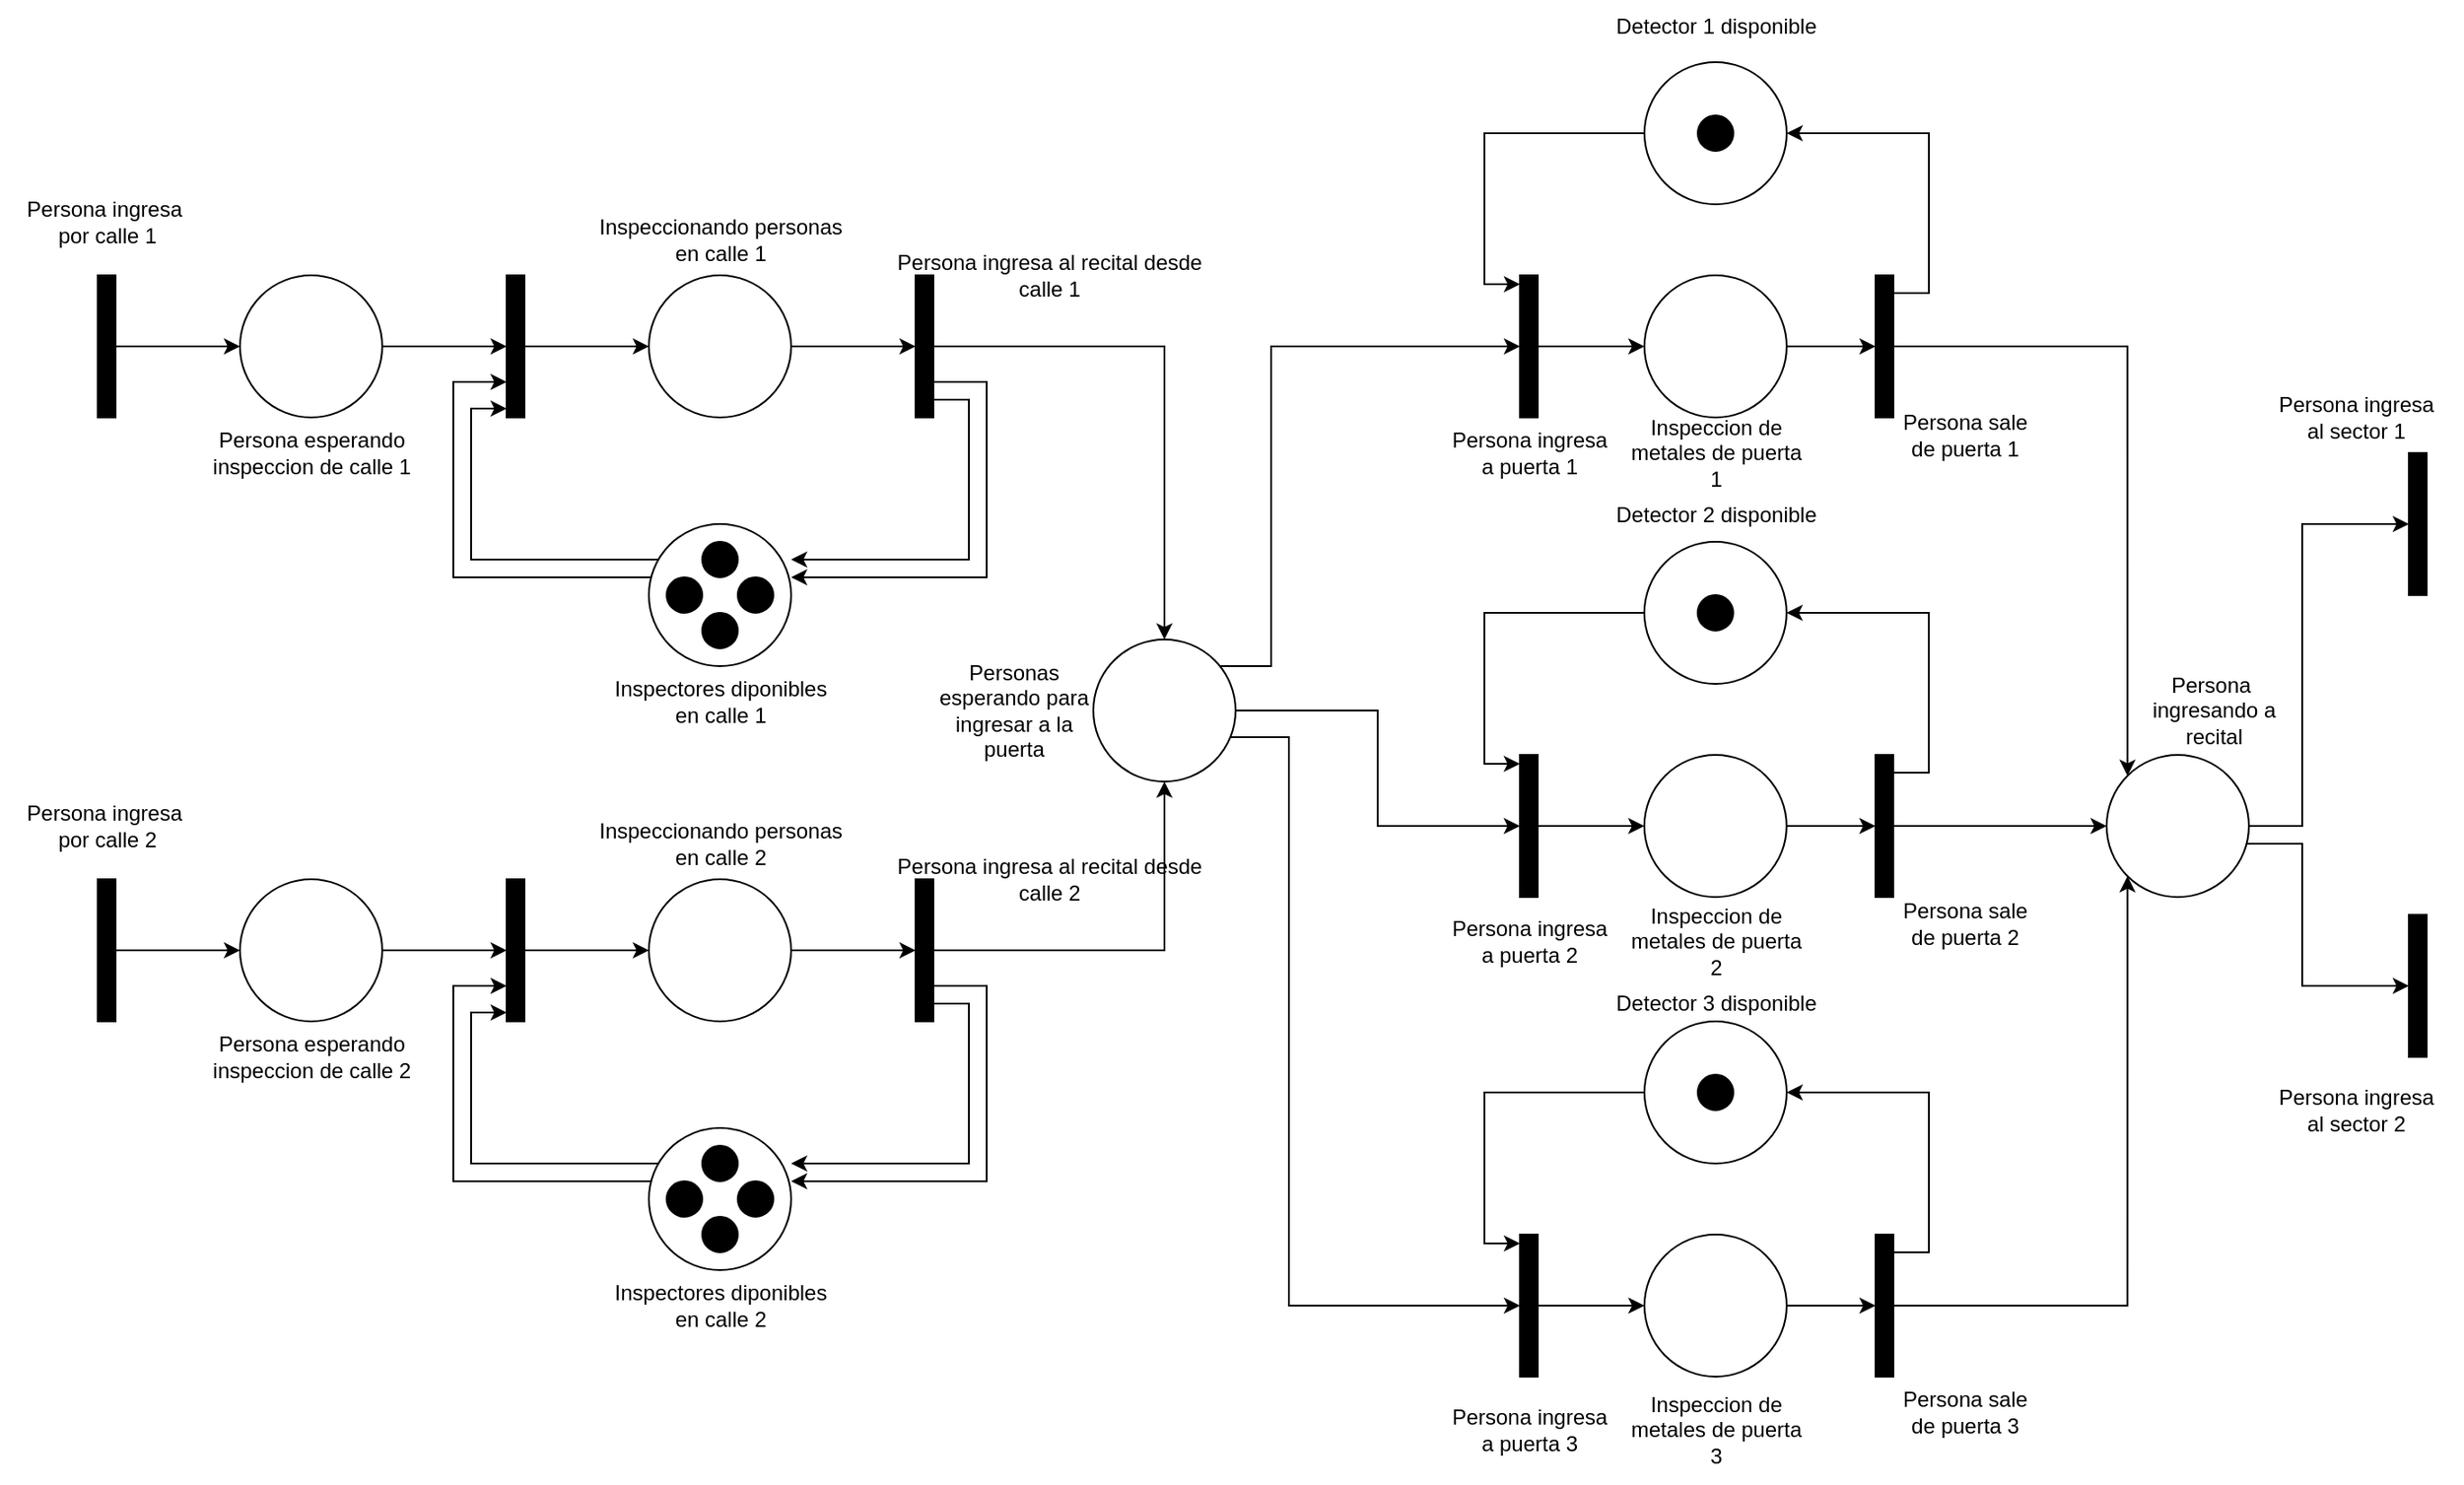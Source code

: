 <mxfile version="24.8.3">
  <diagram name="Page-1" id="CY1jq0GFaB96p1GY_FJx">
    <mxGraphModel dx="2049" dy="1036" grid="1" gridSize="10" guides="1" tooltips="1" connect="1" arrows="1" fold="1" page="1" pageScale="1" pageWidth="1400" pageHeight="850" math="0" shadow="0">
      <root>
        <mxCell id="0" />
        <mxCell id="1" parent="0" />
        <mxCell id="h_acLS0yPJgQxfZrvL9m-3" value="" style="edgeStyle=orthogonalEdgeStyle;rounded=0;orthogonalLoop=1;jettySize=auto;html=1;curved=0;" edge="1" parent="1" source="h_acLS0yPJgQxfZrvL9m-1" target="h_acLS0yPJgQxfZrvL9m-2">
          <mxGeometry relative="1" as="geometry" />
        </mxCell>
        <mxCell id="h_acLS0yPJgQxfZrvL9m-1" value="" style="html=1;points=[[0,0,0,0,5],[0,1,0,0,-5],[1,0,0,0,5],[1,1,0,0,-5]];perimeter=orthogonalPerimeter;outlineConnect=0;targetShapes=umlLifeline;portConstraint=eastwest;newEdgeStyle={&quot;curved&quot;:0,&quot;rounded&quot;:0};fillColor=#000000;" vertex="1" parent="1">
          <mxGeometry x="70" y="155" width="10" height="80" as="geometry" />
        </mxCell>
        <mxCell id="h_acLS0yPJgQxfZrvL9m-5" value="" style="edgeStyle=orthogonalEdgeStyle;rounded=0;orthogonalLoop=1;jettySize=auto;html=1;" edge="1" parent="1" source="h_acLS0yPJgQxfZrvL9m-2" target="h_acLS0yPJgQxfZrvL9m-4">
          <mxGeometry relative="1" as="geometry" />
        </mxCell>
        <mxCell id="h_acLS0yPJgQxfZrvL9m-2" value="" style="ellipse;whiteSpace=wrap;html=1;aspect=fixed;" vertex="1" parent="1">
          <mxGeometry x="150" y="155" width="80" height="80" as="geometry" />
        </mxCell>
        <mxCell id="h_acLS0yPJgQxfZrvL9m-7" value="" style="edgeStyle=orthogonalEdgeStyle;rounded=0;orthogonalLoop=1;jettySize=auto;html=1;curved=0;" edge="1" parent="1" source="h_acLS0yPJgQxfZrvL9m-4" target="h_acLS0yPJgQxfZrvL9m-6">
          <mxGeometry relative="1" as="geometry" />
        </mxCell>
        <mxCell id="h_acLS0yPJgQxfZrvL9m-4" value="" style="html=1;points=[[0,0,0,0,5],[0,1,0,0,-5],[1,0,0,0,5],[1,1,0,0,-5]];perimeter=orthogonalPerimeter;outlineConnect=0;targetShapes=umlLifeline;portConstraint=eastwest;newEdgeStyle={&quot;curved&quot;:0,&quot;rounded&quot;:0};fillColor=#000000;" vertex="1" parent="1">
          <mxGeometry x="300" y="155" width="10" height="80" as="geometry" />
        </mxCell>
        <mxCell id="h_acLS0yPJgQxfZrvL9m-9" value="" style="edgeStyle=orthogonalEdgeStyle;rounded=0;orthogonalLoop=1;jettySize=auto;html=1;" edge="1" parent="1" source="h_acLS0yPJgQxfZrvL9m-6" target="h_acLS0yPJgQxfZrvL9m-8">
          <mxGeometry relative="1" as="geometry" />
        </mxCell>
        <mxCell id="h_acLS0yPJgQxfZrvL9m-6" value="" style="ellipse;whiteSpace=wrap;html=1;aspect=fixed;" vertex="1" parent="1">
          <mxGeometry x="380" y="155" width="80" height="80" as="geometry" />
        </mxCell>
        <mxCell id="h_acLS0yPJgQxfZrvL9m-15" style="edgeStyle=orthogonalEdgeStyle;rounded=0;orthogonalLoop=1;jettySize=auto;html=1;curved=0;entryX=1;entryY=0.375;entryDx=0;entryDy=0;entryPerimeter=0;" edge="1" parent="1" source="h_acLS0yPJgQxfZrvL9m-8" target="h_acLS0yPJgQxfZrvL9m-10">
          <mxGeometry relative="1" as="geometry">
            <Array as="points">
              <mxPoint x="570" y="215" />
              <mxPoint x="570" y="325" />
            </Array>
          </mxGeometry>
        </mxCell>
        <mxCell id="h_acLS0yPJgQxfZrvL9m-16" style="edgeStyle=orthogonalEdgeStyle;rounded=0;orthogonalLoop=1;jettySize=auto;html=1;curved=0;" edge="1" parent="1" source="h_acLS0yPJgQxfZrvL9m-8">
          <mxGeometry relative="1" as="geometry">
            <mxPoint x="460" y="315" as="targetPoint" />
            <Array as="points">
              <mxPoint x="560" y="225" />
              <mxPoint x="560" y="315" />
              <mxPoint x="460" y="315" />
            </Array>
          </mxGeometry>
        </mxCell>
        <mxCell id="h_acLS0yPJgQxfZrvL9m-20" value="" style="edgeStyle=orthogonalEdgeStyle;rounded=0;orthogonalLoop=1;jettySize=auto;html=1;curved=0;" edge="1" parent="1" source="h_acLS0yPJgQxfZrvL9m-8" target="h_acLS0yPJgQxfZrvL9m-17">
          <mxGeometry relative="1" as="geometry" />
        </mxCell>
        <mxCell id="h_acLS0yPJgQxfZrvL9m-8" value="" style="html=1;points=[[0,0,0,0,5],[0,1,0,0,-5],[1,0,0,0,5],[1,1,0,0,-5]];perimeter=orthogonalPerimeter;outlineConnect=0;targetShapes=umlLifeline;portConstraint=eastwest;newEdgeStyle={&quot;curved&quot;:0,&quot;rounded&quot;:0};fillColor=#000000;" vertex="1" parent="1">
          <mxGeometry x="530" y="155" width="10" height="80" as="geometry" />
        </mxCell>
        <mxCell id="h_acLS0yPJgQxfZrvL9m-10" value="" style="ellipse;whiteSpace=wrap;html=1;aspect=fixed;" vertex="1" parent="1">
          <mxGeometry x="380" y="295" width="80" height="80" as="geometry" />
        </mxCell>
        <mxCell id="h_acLS0yPJgQxfZrvL9m-11" value="" style="ellipse;whiteSpace=wrap;html=1;aspect=fixed;fillColor=#000000;" vertex="1" parent="1">
          <mxGeometry x="390" y="325" width="20" height="20" as="geometry" />
        </mxCell>
        <mxCell id="h_acLS0yPJgQxfZrvL9m-12" value="" style="ellipse;whiteSpace=wrap;html=1;aspect=fixed;fillColor=#000000;" vertex="1" parent="1">
          <mxGeometry x="410" y="305" width="20" height="20" as="geometry" />
        </mxCell>
        <mxCell id="h_acLS0yPJgQxfZrvL9m-13" style="edgeStyle=orthogonalEdgeStyle;rounded=0;orthogonalLoop=1;jettySize=auto;html=1;entryX=0;entryY=1;entryDx=0;entryDy=-5;entryPerimeter=0;" edge="1" parent="1" source="h_acLS0yPJgQxfZrvL9m-10" target="h_acLS0yPJgQxfZrvL9m-4">
          <mxGeometry relative="1" as="geometry">
            <Array as="points">
              <mxPoint x="280" y="315" />
              <mxPoint x="280" y="230" />
            </Array>
          </mxGeometry>
        </mxCell>
        <mxCell id="h_acLS0yPJgQxfZrvL9m-14" style="edgeStyle=orthogonalEdgeStyle;rounded=0;orthogonalLoop=1;jettySize=auto;html=1;" edge="1" parent="1" source="h_acLS0yPJgQxfZrvL9m-10">
          <mxGeometry relative="1" as="geometry">
            <mxPoint x="300" y="215" as="targetPoint" />
            <Array as="points">
              <mxPoint x="270" y="325" />
              <mxPoint x="270" y="215" />
            </Array>
          </mxGeometry>
        </mxCell>
        <mxCell id="h_acLS0yPJgQxfZrvL9m-83" style="edgeStyle=orthogonalEdgeStyle;rounded=0;orthogonalLoop=1;jettySize=auto;html=1;" edge="1" parent="1" source="h_acLS0yPJgQxfZrvL9m-17" target="h_acLS0yPJgQxfZrvL9m-35">
          <mxGeometry relative="1" as="geometry" />
        </mxCell>
        <mxCell id="h_acLS0yPJgQxfZrvL9m-84" style="edgeStyle=orthogonalEdgeStyle;rounded=0;orthogonalLoop=1;jettySize=auto;html=1;" edge="1" parent="1" source="h_acLS0yPJgQxfZrvL9m-17" target="h_acLS0yPJgQxfZrvL9m-21">
          <mxGeometry relative="1" as="geometry">
            <Array as="points">
              <mxPoint x="730" y="375" />
              <mxPoint x="730" y="195" />
            </Array>
          </mxGeometry>
        </mxCell>
        <mxCell id="h_acLS0yPJgQxfZrvL9m-85" style="edgeStyle=orthogonalEdgeStyle;rounded=0;orthogonalLoop=1;jettySize=auto;html=1;" edge="1" parent="1" source="h_acLS0yPJgQxfZrvL9m-17" target="h_acLS0yPJgQxfZrvL9m-44">
          <mxGeometry relative="1" as="geometry">
            <Array as="points">
              <mxPoint x="740" y="415" />
              <mxPoint x="740" y="735" />
            </Array>
          </mxGeometry>
        </mxCell>
        <mxCell id="h_acLS0yPJgQxfZrvL9m-17" value="" style="ellipse;whiteSpace=wrap;html=1;aspect=fixed;" vertex="1" parent="1">
          <mxGeometry x="630" y="360" width="80" height="80" as="geometry" />
        </mxCell>
        <mxCell id="h_acLS0yPJgQxfZrvL9m-18" value="" style="ellipse;whiteSpace=wrap;html=1;aspect=fixed;fillColor=#000000;" vertex="1" parent="1">
          <mxGeometry x="430" y="325" width="20" height="20" as="geometry" />
        </mxCell>
        <mxCell id="h_acLS0yPJgQxfZrvL9m-19" value="" style="ellipse;whiteSpace=wrap;html=1;aspect=fixed;fillColor=#000000;" vertex="1" parent="1">
          <mxGeometry x="410" y="345" width="20" height="20" as="geometry" />
        </mxCell>
        <mxCell id="h_acLS0yPJgQxfZrvL9m-27" value="" style="edgeStyle=orthogonalEdgeStyle;rounded=0;orthogonalLoop=1;jettySize=auto;html=1;curved=0;" edge="1" parent="1" source="h_acLS0yPJgQxfZrvL9m-21" target="h_acLS0yPJgQxfZrvL9m-26">
          <mxGeometry relative="1" as="geometry" />
        </mxCell>
        <mxCell id="h_acLS0yPJgQxfZrvL9m-21" value="" style="html=1;points=[[0,0,0,0,5],[0,1,0,0,-5],[1,0,0,0,5],[1,1,0,0,-5]];perimeter=orthogonalPerimeter;outlineConnect=0;targetShapes=umlLifeline;portConstraint=eastwest;newEdgeStyle={&quot;curved&quot;:0,&quot;rounded&quot;:0};fillColor=#000000;" vertex="1" parent="1">
          <mxGeometry x="870" y="155" width="10" height="80" as="geometry" />
        </mxCell>
        <mxCell id="h_acLS0yPJgQxfZrvL9m-31" value="" style="edgeStyle=orthogonalEdgeStyle;rounded=0;orthogonalLoop=1;jettySize=auto;html=1;" edge="1" parent="1" source="h_acLS0yPJgQxfZrvL9m-26" target="h_acLS0yPJgQxfZrvL9m-30">
          <mxGeometry relative="1" as="geometry" />
        </mxCell>
        <mxCell id="h_acLS0yPJgQxfZrvL9m-26" value="" style="ellipse;whiteSpace=wrap;html=1;aspect=fixed;" vertex="1" parent="1">
          <mxGeometry x="940" y="155" width="80" height="80" as="geometry" />
        </mxCell>
        <mxCell id="h_acLS0yPJgQxfZrvL9m-28" value="" style="ellipse;whiteSpace=wrap;html=1;aspect=fixed;" vertex="1" parent="1">
          <mxGeometry x="940" y="35" width="80" height="80" as="geometry" />
        </mxCell>
        <mxCell id="h_acLS0yPJgQxfZrvL9m-29" value="" style="ellipse;whiteSpace=wrap;html=1;aspect=fixed;fillColor=#000000;" vertex="1" parent="1">
          <mxGeometry x="970" y="65" width="20" height="20" as="geometry" />
        </mxCell>
        <mxCell id="h_acLS0yPJgQxfZrvL9m-32" style="edgeStyle=orthogonalEdgeStyle;rounded=0;orthogonalLoop=1;jettySize=auto;html=1;curved=0;entryX=1;entryY=0.5;entryDx=0;entryDy=0;" edge="1" parent="1" source="h_acLS0yPJgQxfZrvL9m-30" target="h_acLS0yPJgQxfZrvL9m-28">
          <mxGeometry relative="1" as="geometry">
            <Array as="points">
              <mxPoint x="1100" y="165" />
              <mxPoint x="1100" y="75" />
            </Array>
          </mxGeometry>
        </mxCell>
        <mxCell id="h_acLS0yPJgQxfZrvL9m-57" style="edgeStyle=orthogonalEdgeStyle;rounded=0;orthogonalLoop=1;jettySize=auto;html=1;curved=0;entryX=0;entryY=0;entryDx=0;entryDy=0;" edge="1" parent="1" source="h_acLS0yPJgQxfZrvL9m-30" target="h_acLS0yPJgQxfZrvL9m-52">
          <mxGeometry relative="1" as="geometry" />
        </mxCell>
        <mxCell id="h_acLS0yPJgQxfZrvL9m-30" value="" style="html=1;points=[[0,0,0,0,5],[0,1,0,0,-5],[1,0,0,0,5],[1,1,0,0,-5]];perimeter=orthogonalPerimeter;outlineConnect=0;targetShapes=umlLifeline;portConstraint=eastwest;newEdgeStyle={&quot;curved&quot;:0,&quot;rounded&quot;:0};fillColor=#000000;" vertex="1" parent="1">
          <mxGeometry x="1070" y="155" width="10" height="80" as="geometry" />
        </mxCell>
        <mxCell id="h_acLS0yPJgQxfZrvL9m-33" style="edgeStyle=orthogonalEdgeStyle;rounded=0;orthogonalLoop=1;jettySize=auto;html=1;entryX=0;entryY=0;entryDx=0;entryDy=5;entryPerimeter=0;" edge="1" parent="1" source="h_acLS0yPJgQxfZrvL9m-28" target="h_acLS0yPJgQxfZrvL9m-21">
          <mxGeometry relative="1" as="geometry">
            <Array as="points">
              <mxPoint x="850" y="75" />
              <mxPoint x="850" y="160" />
            </Array>
          </mxGeometry>
        </mxCell>
        <mxCell id="h_acLS0yPJgQxfZrvL9m-34" value="" style="edgeStyle=orthogonalEdgeStyle;rounded=0;orthogonalLoop=1;jettySize=auto;html=1;curved=0;" edge="1" parent="1" source="h_acLS0yPJgQxfZrvL9m-35" target="h_acLS0yPJgQxfZrvL9m-37">
          <mxGeometry relative="1" as="geometry" />
        </mxCell>
        <mxCell id="h_acLS0yPJgQxfZrvL9m-35" value="" style="html=1;points=[[0,0,0,0,5],[0,1,0,0,-5],[1,0,0,0,5],[1,1,0,0,-5]];perimeter=orthogonalPerimeter;outlineConnect=0;targetShapes=umlLifeline;portConstraint=eastwest;newEdgeStyle={&quot;curved&quot;:0,&quot;rounded&quot;:0};fillColor=#000000;" vertex="1" parent="1">
          <mxGeometry x="869.94" y="425" width="10" height="80" as="geometry" />
        </mxCell>
        <mxCell id="h_acLS0yPJgQxfZrvL9m-36" value="" style="edgeStyle=orthogonalEdgeStyle;rounded=0;orthogonalLoop=1;jettySize=auto;html=1;" edge="1" parent="1" source="h_acLS0yPJgQxfZrvL9m-37" target="h_acLS0yPJgQxfZrvL9m-41">
          <mxGeometry relative="1" as="geometry" />
        </mxCell>
        <mxCell id="h_acLS0yPJgQxfZrvL9m-37" value="" style="ellipse;whiteSpace=wrap;html=1;aspect=fixed;" vertex="1" parent="1">
          <mxGeometry x="939.94" y="425" width="80" height="80" as="geometry" />
        </mxCell>
        <mxCell id="h_acLS0yPJgQxfZrvL9m-38" value="" style="ellipse;whiteSpace=wrap;html=1;aspect=fixed;" vertex="1" parent="1">
          <mxGeometry x="939.94" y="305" width="80" height="80" as="geometry" />
        </mxCell>
        <mxCell id="h_acLS0yPJgQxfZrvL9m-39" value="" style="ellipse;whiteSpace=wrap;html=1;aspect=fixed;fillColor=#000000;" vertex="1" parent="1">
          <mxGeometry x="969.94" y="335" width="20" height="20" as="geometry" />
        </mxCell>
        <mxCell id="h_acLS0yPJgQxfZrvL9m-40" style="edgeStyle=orthogonalEdgeStyle;rounded=0;orthogonalLoop=1;jettySize=auto;html=1;curved=0;entryX=1;entryY=0.5;entryDx=0;entryDy=0;" edge="1" parent="1" source="h_acLS0yPJgQxfZrvL9m-41" target="h_acLS0yPJgQxfZrvL9m-38">
          <mxGeometry relative="1" as="geometry">
            <Array as="points">
              <mxPoint x="1099.94" y="435" />
              <mxPoint x="1099.94" y="345" />
            </Array>
          </mxGeometry>
        </mxCell>
        <mxCell id="h_acLS0yPJgQxfZrvL9m-55" style="edgeStyle=orthogonalEdgeStyle;rounded=0;orthogonalLoop=1;jettySize=auto;html=1;curved=0;entryX=0;entryY=0.5;entryDx=0;entryDy=0;" edge="1" parent="1" source="h_acLS0yPJgQxfZrvL9m-41" target="h_acLS0yPJgQxfZrvL9m-52">
          <mxGeometry relative="1" as="geometry" />
        </mxCell>
        <mxCell id="h_acLS0yPJgQxfZrvL9m-41" value="" style="html=1;points=[[0,0,0,0,5],[0,1,0,0,-5],[1,0,0,0,5],[1,1,0,0,-5]];perimeter=orthogonalPerimeter;outlineConnect=0;targetShapes=umlLifeline;portConstraint=eastwest;newEdgeStyle={&quot;curved&quot;:0,&quot;rounded&quot;:0};fillColor=#000000;" vertex="1" parent="1">
          <mxGeometry x="1069.94" y="425" width="10" height="80" as="geometry" />
        </mxCell>
        <mxCell id="h_acLS0yPJgQxfZrvL9m-42" style="edgeStyle=orthogonalEdgeStyle;rounded=0;orthogonalLoop=1;jettySize=auto;html=1;entryX=0;entryY=0;entryDx=0;entryDy=5;entryPerimeter=0;" edge="1" parent="1" source="h_acLS0yPJgQxfZrvL9m-38" target="h_acLS0yPJgQxfZrvL9m-35">
          <mxGeometry relative="1" as="geometry">
            <Array as="points">
              <mxPoint x="849.94" y="345" />
              <mxPoint x="849.94" y="430" />
            </Array>
          </mxGeometry>
        </mxCell>
        <mxCell id="h_acLS0yPJgQxfZrvL9m-43" value="" style="edgeStyle=orthogonalEdgeStyle;rounded=0;orthogonalLoop=1;jettySize=auto;html=1;curved=0;" edge="1" parent="1" source="h_acLS0yPJgQxfZrvL9m-44" target="h_acLS0yPJgQxfZrvL9m-46">
          <mxGeometry relative="1" as="geometry" />
        </mxCell>
        <mxCell id="h_acLS0yPJgQxfZrvL9m-44" value="" style="html=1;points=[[0,0,0,0,5],[0,1,0,0,-5],[1,0,0,0,5],[1,1,0,0,-5]];perimeter=orthogonalPerimeter;outlineConnect=0;targetShapes=umlLifeline;portConstraint=eastwest;newEdgeStyle={&quot;curved&quot;:0,&quot;rounded&quot;:0};fillColor=#000000;" vertex="1" parent="1">
          <mxGeometry x="870" y="695" width="10" height="80" as="geometry" />
        </mxCell>
        <mxCell id="h_acLS0yPJgQxfZrvL9m-45" value="" style="edgeStyle=orthogonalEdgeStyle;rounded=0;orthogonalLoop=1;jettySize=auto;html=1;" edge="1" parent="1" source="h_acLS0yPJgQxfZrvL9m-46" target="h_acLS0yPJgQxfZrvL9m-50">
          <mxGeometry relative="1" as="geometry" />
        </mxCell>
        <mxCell id="h_acLS0yPJgQxfZrvL9m-46" value="" style="ellipse;whiteSpace=wrap;html=1;aspect=fixed;" vertex="1" parent="1">
          <mxGeometry x="940" y="695" width="80" height="80" as="geometry" />
        </mxCell>
        <mxCell id="h_acLS0yPJgQxfZrvL9m-47" value="" style="ellipse;whiteSpace=wrap;html=1;aspect=fixed;" vertex="1" parent="1">
          <mxGeometry x="940" y="575" width="80" height="80" as="geometry" />
        </mxCell>
        <mxCell id="h_acLS0yPJgQxfZrvL9m-48" value="" style="ellipse;whiteSpace=wrap;html=1;aspect=fixed;fillColor=#000000;" vertex="1" parent="1">
          <mxGeometry x="970" y="605" width="20" height="20" as="geometry" />
        </mxCell>
        <mxCell id="h_acLS0yPJgQxfZrvL9m-49" style="edgeStyle=orthogonalEdgeStyle;rounded=0;orthogonalLoop=1;jettySize=auto;html=1;curved=0;entryX=1;entryY=0.5;entryDx=0;entryDy=0;" edge="1" parent="1" source="h_acLS0yPJgQxfZrvL9m-50" target="h_acLS0yPJgQxfZrvL9m-47">
          <mxGeometry relative="1" as="geometry">
            <Array as="points">
              <mxPoint x="1100" y="705" />
              <mxPoint x="1100" y="615" />
            </Array>
          </mxGeometry>
        </mxCell>
        <mxCell id="h_acLS0yPJgQxfZrvL9m-56" style="edgeStyle=orthogonalEdgeStyle;rounded=0;orthogonalLoop=1;jettySize=auto;html=1;curved=0;entryX=0;entryY=1;entryDx=0;entryDy=0;" edge="1" parent="1" source="h_acLS0yPJgQxfZrvL9m-50" target="h_acLS0yPJgQxfZrvL9m-52">
          <mxGeometry relative="1" as="geometry" />
        </mxCell>
        <mxCell id="h_acLS0yPJgQxfZrvL9m-50" value="" style="html=1;points=[[0,0,0,0,5],[0,1,0,0,-5],[1,0,0,0,5],[1,1,0,0,-5]];perimeter=orthogonalPerimeter;outlineConnect=0;targetShapes=umlLifeline;portConstraint=eastwest;newEdgeStyle={&quot;curved&quot;:0,&quot;rounded&quot;:0};fillColor=#000000;" vertex="1" parent="1">
          <mxGeometry x="1070" y="695" width="10" height="80" as="geometry" />
        </mxCell>
        <mxCell id="h_acLS0yPJgQxfZrvL9m-51" style="edgeStyle=orthogonalEdgeStyle;rounded=0;orthogonalLoop=1;jettySize=auto;html=1;entryX=0;entryY=0;entryDx=0;entryDy=5;entryPerimeter=0;" edge="1" parent="1" source="h_acLS0yPJgQxfZrvL9m-47" target="h_acLS0yPJgQxfZrvL9m-44">
          <mxGeometry relative="1" as="geometry">
            <Array as="points">
              <mxPoint x="850" y="615" />
              <mxPoint x="850" y="700" />
            </Array>
          </mxGeometry>
        </mxCell>
        <mxCell id="h_acLS0yPJgQxfZrvL9m-86" style="edgeStyle=orthogonalEdgeStyle;rounded=0;orthogonalLoop=1;jettySize=auto;html=1;" edge="1" parent="1" source="h_acLS0yPJgQxfZrvL9m-52" target="h_acLS0yPJgQxfZrvL9m-53">
          <mxGeometry relative="1" as="geometry">
            <Array as="points">
              <mxPoint x="1310" y="475" />
              <mxPoint x="1310" y="555" />
            </Array>
          </mxGeometry>
        </mxCell>
        <mxCell id="h_acLS0yPJgQxfZrvL9m-88" style="edgeStyle=orthogonalEdgeStyle;rounded=0;orthogonalLoop=1;jettySize=auto;html=1;" edge="1" parent="1" source="h_acLS0yPJgQxfZrvL9m-52" target="h_acLS0yPJgQxfZrvL9m-54">
          <mxGeometry relative="1" as="geometry">
            <Array as="points">
              <mxPoint x="1310" y="465" />
              <mxPoint x="1310" y="295" />
            </Array>
          </mxGeometry>
        </mxCell>
        <mxCell id="h_acLS0yPJgQxfZrvL9m-52" value="" style="ellipse;whiteSpace=wrap;html=1;aspect=fixed;" vertex="1" parent="1">
          <mxGeometry x="1200" y="425" width="80" height="80" as="geometry" />
        </mxCell>
        <mxCell id="h_acLS0yPJgQxfZrvL9m-53" value="" style="html=1;points=[[0,0,0,0,5],[0,1,0,0,-5],[1,0,0,0,5],[1,1,0,0,-5]];perimeter=orthogonalPerimeter;outlineConnect=0;targetShapes=umlLifeline;portConstraint=eastwest;newEdgeStyle={&quot;curved&quot;:0,&quot;rounded&quot;:0};fillColor=#000000;" vertex="1" parent="1">
          <mxGeometry x="1370" y="515" width="10" height="80" as="geometry" />
        </mxCell>
        <mxCell id="h_acLS0yPJgQxfZrvL9m-54" value="" style="html=1;points=[[0,0,0,0,5],[0,1,0,0,-5],[1,0,0,0,5],[1,1,0,0,-5]];perimeter=orthogonalPerimeter;outlineConnect=0;targetShapes=umlLifeline;portConstraint=eastwest;newEdgeStyle={&quot;curved&quot;:0,&quot;rounded&quot;:0};fillColor=#000000;" vertex="1" parent="1">
          <mxGeometry x="1370" y="255" width="10" height="80" as="geometry" />
        </mxCell>
        <mxCell id="h_acLS0yPJgQxfZrvL9m-60" value="" style="edgeStyle=orthogonalEdgeStyle;rounded=0;orthogonalLoop=1;jettySize=auto;html=1;curved=0;" edge="1" source="h_acLS0yPJgQxfZrvL9m-61" target="h_acLS0yPJgQxfZrvL9m-63" parent="1">
          <mxGeometry relative="1" as="geometry" />
        </mxCell>
        <mxCell id="h_acLS0yPJgQxfZrvL9m-61" value="" style="html=1;points=[[0,0,0,0,5],[0,1,0,0,-5],[1,0,0,0,5],[1,1,0,0,-5]];perimeter=orthogonalPerimeter;outlineConnect=0;targetShapes=umlLifeline;portConstraint=eastwest;newEdgeStyle={&quot;curved&quot;:0,&quot;rounded&quot;:0};fillColor=#000000;" vertex="1" parent="1">
          <mxGeometry x="70" y="495" width="10" height="80" as="geometry" />
        </mxCell>
        <mxCell id="h_acLS0yPJgQxfZrvL9m-62" value="" style="edgeStyle=orthogonalEdgeStyle;rounded=0;orthogonalLoop=1;jettySize=auto;html=1;" edge="1" source="h_acLS0yPJgQxfZrvL9m-63" target="h_acLS0yPJgQxfZrvL9m-65" parent="1">
          <mxGeometry relative="1" as="geometry" />
        </mxCell>
        <mxCell id="h_acLS0yPJgQxfZrvL9m-63" value="" style="ellipse;whiteSpace=wrap;html=1;aspect=fixed;" vertex="1" parent="1">
          <mxGeometry x="150" y="495" width="80" height="80" as="geometry" />
        </mxCell>
        <mxCell id="h_acLS0yPJgQxfZrvL9m-64" value="" style="edgeStyle=orthogonalEdgeStyle;rounded=0;orthogonalLoop=1;jettySize=auto;html=1;curved=0;" edge="1" source="h_acLS0yPJgQxfZrvL9m-65" target="h_acLS0yPJgQxfZrvL9m-67" parent="1">
          <mxGeometry relative="1" as="geometry" />
        </mxCell>
        <mxCell id="h_acLS0yPJgQxfZrvL9m-65" value="" style="html=1;points=[[0,0,0,0,5],[0,1,0,0,-5],[1,0,0,0,5],[1,1,0,0,-5]];perimeter=orthogonalPerimeter;outlineConnect=0;targetShapes=umlLifeline;portConstraint=eastwest;newEdgeStyle={&quot;curved&quot;:0,&quot;rounded&quot;:0};fillColor=#000000;" vertex="1" parent="1">
          <mxGeometry x="300" y="495" width="10" height="80" as="geometry" />
        </mxCell>
        <mxCell id="h_acLS0yPJgQxfZrvL9m-66" value="" style="edgeStyle=orthogonalEdgeStyle;rounded=0;orthogonalLoop=1;jettySize=auto;html=1;" edge="1" source="h_acLS0yPJgQxfZrvL9m-67" target="h_acLS0yPJgQxfZrvL9m-71" parent="1">
          <mxGeometry relative="1" as="geometry" />
        </mxCell>
        <mxCell id="h_acLS0yPJgQxfZrvL9m-67" value="" style="ellipse;whiteSpace=wrap;html=1;aspect=fixed;" vertex="1" parent="1">
          <mxGeometry x="380" y="495" width="80" height="80" as="geometry" />
        </mxCell>
        <mxCell id="h_acLS0yPJgQxfZrvL9m-68" style="edgeStyle=orthogonalEdgeStyle;rounded=0;orthogonalLoop=1;jettySize=auto;html=1;curved=0;entryX=1;entryY=0.375;entryDx=0;entryDy=0;entryPerimeter=0;" edge="1" source="h_acLS0yPJgQxfZrvL9m-71" target="h_acLS0yPJgQxfZrvL9m-72" parent="1">
          <mxGeometry relative="1" as="geometry">
            <Array as="points">
              <mxPoint x="570" y="555" />
              <mxPoint x="570" y="665" />
            </Array>
          </mxGeometry>
        </mxCell>
        <mxCell id="h_acLS0yPJgQxfZrvL9m-69" style="edgeStyle=orthogonalEdgeStyle;rounded=0;orthogonalLoop=1;jettySize=auto;html=1;curved=0;" edge="1" source="h_acLS0yPJgQxfZrvL9m-71" parent="1">
          <mxGeometry relative="1" as="geometry">
            <mxPoint x="460" y="655" as="targetPoint" />
            <Array as="points">
              <mxPoint x="560" y="565" />
              <mxPoint x="560" y="655" />
              <mxPoint x="460" y="655" />
            </Array>
          </mxGeometry>
        </mxCell>
        <mxCell id="h_acLS0yPJgQxfZrvL9m-70" value="" style="edgeStyle=orthogonalEdgeStyle;rounded=0;orthogonalLoop=1;jettySize=auto;html=1;curved=0;entryX=0.5;entryY=1;entryDx=0;entryDy=0;" edge="1" source="h_acLS0yPJgQxfZrvL9m-71" target="h_acLS0yPJgQxfZrvL9m-17" parent="1">
          <mxGeometry relative="1" as="geometry">
            <mxPoint x="610" y="535" as="targetPoint" />
          </mxGeometry>
        </mxCell>
        <mxCell id="h_acLS0yPJgQxfZrvL9m-71" value="" style="html=1;points=[[0,0,0,0,5],[0,1,0,0,-5],[1,0,0,0,5],[1,1,0,0,-5]];perimeter=orthogonalPerimeter;outlineConnect=0;targetShapes=umlLifeline;portConstraint=eastwest;newEdgeStyle={&quot;curved&quot;:0,&quot;rounded&quot;:0};fillColor=#000000;" vertex="1" parent="1">
          <mxGeometry x="530" y="495" width="10" height="80" as="geometry" />
        </mxCell>
        <mxCell id="h_acLS0yPJgQxfZrvL9m-72" value="" style="ellipse;whiteSpace=wrap;html=1;aspect=fixed;" vertex="1" parent="1">
          <mxGeometry x="380" y="635" width="80" height="80" as="geometry" />
        </mxCell>
        <mxCell id="h_acLS0yPJgQxfZrvL9m-73" value="" style="ellipse;whiteSpace=wrap;html=1;aspect=fixed;fillColor=#000000;" vertex="1" parent="1">
          <mxGeometry x="390" y="665" width="20" height="20" as="geometry" />
        </mxCell>
        <mxCell id="h_acLS0yPJgQxfZrvL9m-74" value="" style="ellipse;whiteSpace=wrap;html=1;aspect=fixed;fillColor=#000000;" vertex="1" parent="1">
          <mxGeometry x="410" y="645" width="20" height="20" as="geometry" />
        </mxCell>
        <mxCell id="h_acLS0yPJgQxfZrvL9m-75" style="edgeStyle=orthogonalEdgeStyle;rounded=0;orthogonalLoop=1;jettySize=auto;html=1;entryX=0;entryY=1;entryDx=0;entryDy=-5;entryPerimeter=0;" edge="1" source="h_acLS0yPJgQxfZrvL9m-72" target="h_acLS0yPJgQxfZrvL9m-65" parent="1">
          <mxGeometry relative="1" as="geometry">
            <Array as="points">
              <mxPoint x="280" y="655" />
              <mxPoint x="280" y="570" />
            </Array>
          </mxGeometry>
        </mxCell>
        <mxCell id="h_acLS0yPJgQxfZrvL9m-76" style="edgeStyle=orthogonalEdgeStyle;rounded=0;orthogonalLoop=1;jettySize=auto;html=1;" edge="1" source="h_acLS0yPJgQxfZrvL9m-72" parent="1">
          <mxGeometry relative="1" as="geometry">
            <mxPoint x="300" y="555" as="targetPoint" />
            <Array as="points">
              <mxPoint x="270" y="665" />
              <mxPoint x="270" y="555" />
            </Array>
          </mxGeometry>
        </mxCell>
        <mxCell id="h_acLS0yPJgQxfZrvL9m-78" value="" style="ellipse;whiteSpace=wrap;html=1;aspect=fixed;fillColor=#000000;" vertex="1" parent="1">
          <mxGeometry x="430" y="665" width="20" height="20" as="geometry" />
        </mxCell>
        <mxCell id="h_acLS0yPJgQxfZrvL9m-79" value="" style="ellipse;whiteSpace=wrap;html=1;aspect=fixed;fillColor=#000000;" vertex="1" parent="1">
          <mxGeometry x="410" y="685" width="20" height="20" as="geometry" />
        </mxCell>
        <mxCell id="h_acLS0yPJgQxfZrvL9m-89" value="&lt;div&gt;Persona ingresa&amp;nbsp;&lt;/div&gt;&lt;div&gt;por calle 1&lt;br&gt;&lt;/div&gt;" style="text;html=1;align=center;verticalAlign=middle;resizable=0;points=[];autosize=1;strokeColor=none;fillColor=none;" vertex="1" parent="1">
          <mxGeometry x="15" y="105" width="120" height="40" as="geometry" />
        </mxCell>
        <mxCell id="h_acLS0yPJgQxfZrvL9m-90" value="&lt;div&gt;Persona esperando&lt;/div&gt;&lt;div&gt;inspeccion de calle 1&lt;br&gt;&lt;/div&gt;" style="text;html=1;align=center;verticalAlign=middle;resizable=0;points=[];autosize=1;strokeColor=none;fillColor=none;" vertex="1" parent="1">
          <mxGeometry x="120" y="235" width="140" height="40" as="geometry" />
        </mxCell>
        <mxCell id="h_acLS0yPJgQxfZrvL9m-91" value="&lt;div&gt;Inspectores diponibles&lt;/div&gt;&lt;div&gt;en calle 1&lt;br&gt;&lt;/div&gt;" style="text;html=1;align=center;verticalAlign=middle;resizable=0;points=[];autosize=1;strokeColor=none;fillColor=none;" vertex="1" parent="1">
          <mxGeometry x="345" y="375" width="150" height="40" as="geometry" />
        </mxCell>
        <mxCell id="h_acLS0yPJgQxfZrvL9m-92" value="&lt;div&gt;Inspeccionando personas&lt;/div&gt;&lt;div&gt;en calle 1&lt;br&gt;&lt;/div&gt;" style="text;html=1;align=center;verticalAlign=middle;resizable=0;points=[];autosize=1;strokeColor=none;fillColor=none;" vertex="1" parent="1">
          <mxGeometry x="335" y="115" width="170" height="40" as="geometry" />
        </mxCell>
        <mxCell id="h_acLS0yPJgQxfZrvL9m-93" value="&lt;div&gt;Persona ingresa al recital desde&lt;/div&gt;&lt;div&gt;calle 1&lt;br&gt;&lt;/div&gt;" style="text;html=1;align=center;verticalAlign=middle;resizable=0;points=[];autosize=1;strokeColor=none;fillColor=none;" vertex="1" parent="1">
          <mxGeometry x="505" y="135" width="200" height="40" as="geometry" />
        </mxCell>
        <mxCell id="h_acLS0yPJgQxfZrvL9m-94" value="&lt;div&gt;Persona ingresa&amp;nbsp;&lt;/div&gt;&lt;div&gt;por calle 2&lt;br&gt;&lt;/div&gt;" style="text;html=1;align=center;verticalAlign=middle;resizable=0;points=[];autosize=1;strokeColor=none;fillColor=none;" vertex="1" parent="1">
          <mxGeometry x="15" y="445" width="120" height="40" as="geometry" />
        </mxCell>
        <mxCell id="h_acLS0yPJgQxfZrvL9m-95" value="&lt;div&gt;Persona esperando&lt;/div&gt;&lt;div&gt;inspeccion de calle 2&lt;br&gt;&lt;/div&gt;" style="text;html=1;align=center;verticalAlign=middle;resizable=0;points=[];autosize=1;strokeColor=none;fillColor=none;" vertex="1" parent="1">
          <mxGeometry x="120" y="575" width="140" height="40" as="geometry" />
        </mxCell>
        <mxCell id="h_acLS0yPJgQxfZrvL9m-96" value="&lt;div&gt;Inspectores diponibles&lt;/div&gt;&lt;div&gt;en calle 2&lt;br&gt;&lt;/div&gt;" style="text;html=1;align=center;verticalAlign=middle;resizable=0;points=[];autosize=1;strokeColor=none;fillColor=none;" vertex="1" parent="1">
          <mxGeometry x="345" y="715" width="150" height="40" as="geometry" />
        </mxCell>
        <mxCell id="h_acLS0yPJgQxfZrvL9m-97" value="&lt;div&gt;Inspeccionando personas&lt;/div&gt;&lt;div&gt;en calle 2&lt;br&gt;&lt;/div&gt;" style="text;html=1;align=center;verticalAlign=middle;resizable=0;points=[];autosize=1;strokeColor=none;fillColor=none;" vertex="1" parent="1">
          <mxGeometry x="335" y="455" width="170" height="40" as="geometry" />
        </mxCell>
        <mxCell id="h_acLS0yPJgQxfZrvL9m-98" value="&lt;div&gt;Persona ingresa al recital desde&lt;/div&gt;&lt;div&gt;calle 2&lt;br&gt;&lt;/div&gt;" style="text;html=1;align=center;verticalAlign=middle;resizable=0;points=[];autosize=1;strokeColor=none;fillColor=none;" vertex="1" parent="1">
          <mxGeometry x="505" y="475" width="200" height="40" as="geometry" />
        </mxCell>
        <mxCell id="h_acLS0yPJgQxfZrvL9m-99" value="&lt;div&gt;Personas&lt;/div&gt;&lt;div&gt;esperando para&lt;/div&gt;&lt;div&gt;ingresar a la&lt;/div&gt;&lt;div&gt;puerta&lt;br&gt;&lt;/div&gt;" style="text;html=1;align=center;verticalAlign=middle;resizable=0;points=[];autosize=1;strokeColor=none;fillColor=none;" vertex="1" parent="1">
          <mxGeometry x="530" y="365" width="110" height="70" as="geometry" />
        </mxCell>
        <mxCell id="h_acLS0yPJgQxfZrvL9m-100" value="&lt;div&gt;Persona ingresa&lt;/div&gt;&lt;div&gt;a puerta 1&lt;br&gt;&lt;/div&gt;" style="text;html=1;align=center;verticalAlign=middle;resizable=0;points=[];autosize=1;strokeColor=none;fillColor=none;" vertex="1" parent="1">
          <mxGeometry x="814.94" y="235" width="120" height="40" as="geometry" />
        </mxCell>
        <mxCell id="h_acLS0yPJgQxfZrvL9m-101" value="&lt;div&gt;Inspeccion de&lt;/div&gt;&lt;div&gt;metales de puerta&lt;/div&gt;&lt;div&gt;1&lt;br&gt;&lt;/div&gt;" style="text;html=1;align=center;verticalAlign=middle;resizable=0;points=[];autosize=1;strokeColor=none;fillColor=none;" vertex="1" parent="1">
          <mxGeometry x="920" y="225" width="120" height="60" as="geometry" />
        </mxCell>
        <mxCell id="h_acLS0yPJgQxfZrvL9m-102" value="&lt;div&gt;Persona sale&lt;/div&gt;&lt;div&gt;de puerta 1&lt;br&gt;&lt;/div&gt;" style="text;html=1;align=center;verticalAlign=middle;resizable=0;points=[];autosize=1;strokeColor=none;fillColor=none;" vertex="1" parent="1">
          <mxGeometry x="1069.94" y="225" width="100" height="40" as="geometry" />
        </mxCell>
        <mxCell id="h_acLS0yPJgQxfZrvL9m-103" value="Detector 1 disponible" style="text;html=1;align=center;verticalAlign=middle;resizable=0;points=[];autosize=1;strokeColor=none;fillColor=none;" vertex="1" parent="1">
          <mxGeometry x="910" width="140" height="30" as="geometry" />
        </mxCell>
        <mxCell id="h_acLS0yPJgQxfZrvL9m-104" value="&lt;div&gt;Persona ingresa&lt;/div&gt;&lt;div&gt;a puerta 2&lt;br&gt;&lt;/div&gt;" style="text;html=1;align=center;verticalAlign=middle;resizable=0;points=[];autosize=1;strokeColor=none;fillColor=none;" vertex="1" parent="1">
          <mxGeometry x="814.94" y="510" width="120" height="40" as="geometry" />
        </mxCell>
        <mxCell id="h_acLS0yPJgQxfZrvL9m-105" value="&lt;div&gt;Inspeccion de&lt;/div&gt;&lt;div&gt;metales de puerta&lt;/div&gt;&lt;div&gt;2&lt;br&gt;&lt;/div&gt;" style="text;html=1;align=center;verticalAlign=middle;resizable=0;points=[];autosize=1;strokeColor=none;fillColor=none;" vertex="1" parent="1">
          <mxGeometry x="920" y="500" width="120" height="60" as="geometry" />
        </mxCell>
        <mxCell id="h_acLS0yPJgQxfZrvL9m-106" value="&lt;div&gt;Persona sale&lt;/div&gt;&lt;div&gt;de puerta 2&lt;br&gt;&lt;/div&gt;" style="text;html=1;align=center;verticalAlign=middle;resizable=0;points=[];autosize=1;strokeColor=none;fillColor=none;" vertex="1" parent="1">
          <mxGeometry x="1069.94" y="500" width="100" height="40" as="geometry" />
        </mxCell>
        <mxCell id="h_acLS0yPJgQxfZrvL9m-107" value="Detector 2 disponible" style="text;html=1;align=center;verticalAlign=middle;resizable=0;points=[];autosize=1;strokeColor=none;fillColor=none;" vertex="1" parent="1">
          <mxGeometry x="910" y="275" width="140" height="30" as="geometry" />
        </mxCell>
        <mxCell id="h_acLS0yPJgQxfZrvL9m-108" value="&lt;div&gt;Persona ingresa&lt;/div&gt;&lt;div&gt;a puerta 3&lt;br&gt;&lt;/div&gt;" style="text;html=1;align=center;verticalAlign=middle;resizable=0;points=[];autosize=1;strokeColor=none;fillColor=none;" vertex="1" parent="1">
          <mxGeometry x="814.94" y="785" width="120" height="40" as="geometry" />
        </mxCell>
        <mxCell id="h_acLS0yPJgQxfZrvL9m-109" value="&lt;div&gt;Inspeccion de&lt;/div&gt;&lt;div&gt;metales de puerta&lt;/div&gt;&lt;div&gt;3&lt;br&gt;&lt;/div&gt;" style="text;html=1;align=center;verticalAlign=middle;resizable=0;points=[];autosize=1;strokeColor=none;fillColor=none;" vertex="1" parent="1">
          <mxGeometry x="920" y="775" width="120" height="60" as="geometry" />
        </mxCell>
        <mxCell id="h_acLS0yPJgQxfZrvL9m-110" value="&lt;div&gt;Persona sale&lt;/div&gt;&lt;div&gt;de puerta 3&lt;br&gt;&lt;/div&gt;" style="text;html=1;align=center;verticalAlign=middle;resizable=0;points=[];autosize=1;strokeColor=none;fillColor=none;" vertex="1" parent="1">
          <mxGeometry x="1069.94" y="775" width="100" height="40" as="geometry" />
        </mxCell>
        <mxCell id="h_acLS0yPJgQxfZrvL9m-111" value="Detector 3 disponible" style="text;html=1;align=center;verticalAlign=middle;resizable=0;points=[];autosize=1;strokeColor=none;fillColor=none;" vertex="1" parent="1">
          <mxGeometry x="910" y="550" width="140" height="30" as="geometry" />
        </mxCell>
        <mxCell id="h_acLS0yPJgQxfZrvL9m-112" value="&lt;div&gt;Persona&amp;nbsp;&lt;/div&gt;&lt;div&gt;ingresando a&lt;/div&gt;&lt;div&gt;recital&lt;br&gt;&lt;/div&gt;" style="text;html=1;align=center;verticalAlign=middle;resizable=0;points=[];autosize=1;strokeColor=none;fillColor=none;" vertex="1" parent="1">
          <mxGeometry x="1210" y="370" width="100" height="60" as="geometry" />
        </mxCell>
        <mxCell id="h_acLS0yPJgQxfZrvL9m-113" value="&lt;div&gt;Persona ingresa&lt;/div&gt;&lt;div&gt;al sector 1&lt;br&gt;&lt;/div&gt;" style="text;html=1;align=center;verticalAlign=middle;resizable=0;points=[];autosize=1;strokeColor=none;fillColor=none;" vertex="1" parent="1">
          <mxGeometry x="1280" y="215" width="120" height="40" as="geometry" />
        </mxCell>
        <mxCell id="h_acLS0yPJgQxfZrvL9m-114" value="&lt;div&gt;Persona ingresa&lt;/div&gt;&lt;div&gt;al sector 2&lt;br&gt;&lt;/div&gt;" style="text;html=1;align=center;verticalAlign=middle;resizable=0;points=[];autosize=1;strokeColor=none;fillColor=none;" vertex="1" parent="1">
          <mxGeometry x="1280" y="605" width="120" height="40" as="geometry" />
        </mxCell>
      </root>
    </mxGraphModel>
  </diagram>
</mxfile>
